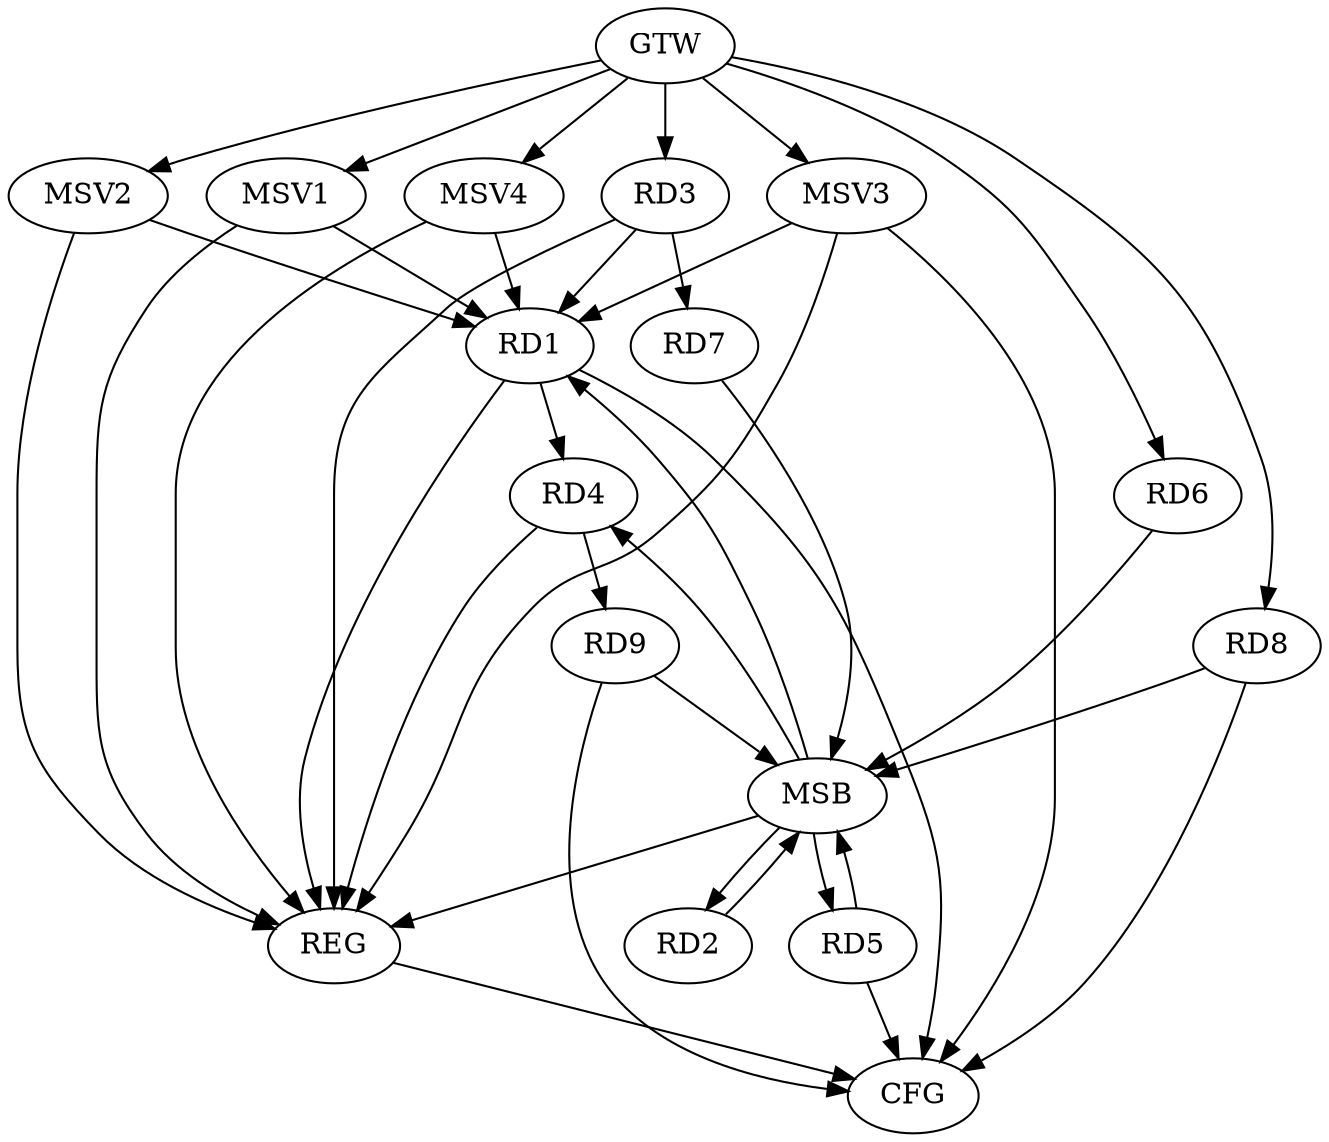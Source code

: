 strict digraph G {
  RD1 [ label="RD1" ];
  RD2 [ label="RD2" ];
  RD3 [ label="RD3" ];
  RD4 [ label="RD4" ];
  RD5 [ label="RD5" ];
  RD6 [ label="RD6" ];
  RD7 [ label="RD7" ];
  RD8 [ label="RD8" ];
  RD9 [ label="RD9" ];
  GTW [ label="GTW" ];
  REG [ label="REG" ];
  MSB [ label="MSB" ];
  CFG [ label="CFG" ];
  MSV1 [ label="MSV1" ];
  MSV2 [ label="MSV2" ];
  MSV3 [ label="MSV3" ];
  MSV4 [ label="MSV4" ];
  RD3 -> RD1;
  RD1 -> RD4;
  RD3 -> RD7;
  RD4 -> RD9;
  GTW -> RD3;
  GTW -> RD6;
  GTW -> RD8;
  RD1 -> REG;
  RD3 -> REG;
  RD4 -> REG;
  RD2 -> MSB;
  MSB -> RD1;
  MSB -> REG;
  RD5 -> MSB;
  RD6 -> MSB;
  MSB -> RD4;
  RD7 -> MSB;
  MSB -> RD5;
  RD8 -> MSB;
  MSB -> RD2;
  RD9 -> MSB;
  RD5 -> CFG;
  RD8 -> CFG;
  RD1 -> CFG;
  RD9 -> CFG;
  REG -> CFG;
  MSV1 -> RD1;
  MSV2 -> RD1;
  GTW -> MSV1;
  MSV1 -> REG;
  GTW -> MSV2;
  MSV2 -> REG;
  MSV3 -> RD1;
  GTW -> MSV3;
  MSV3 -> REG;
  MSV3 -> CFG;
  MSV4 -> RD1;
  GTW -> MSV4;
  MSV4 -> REG;
}
